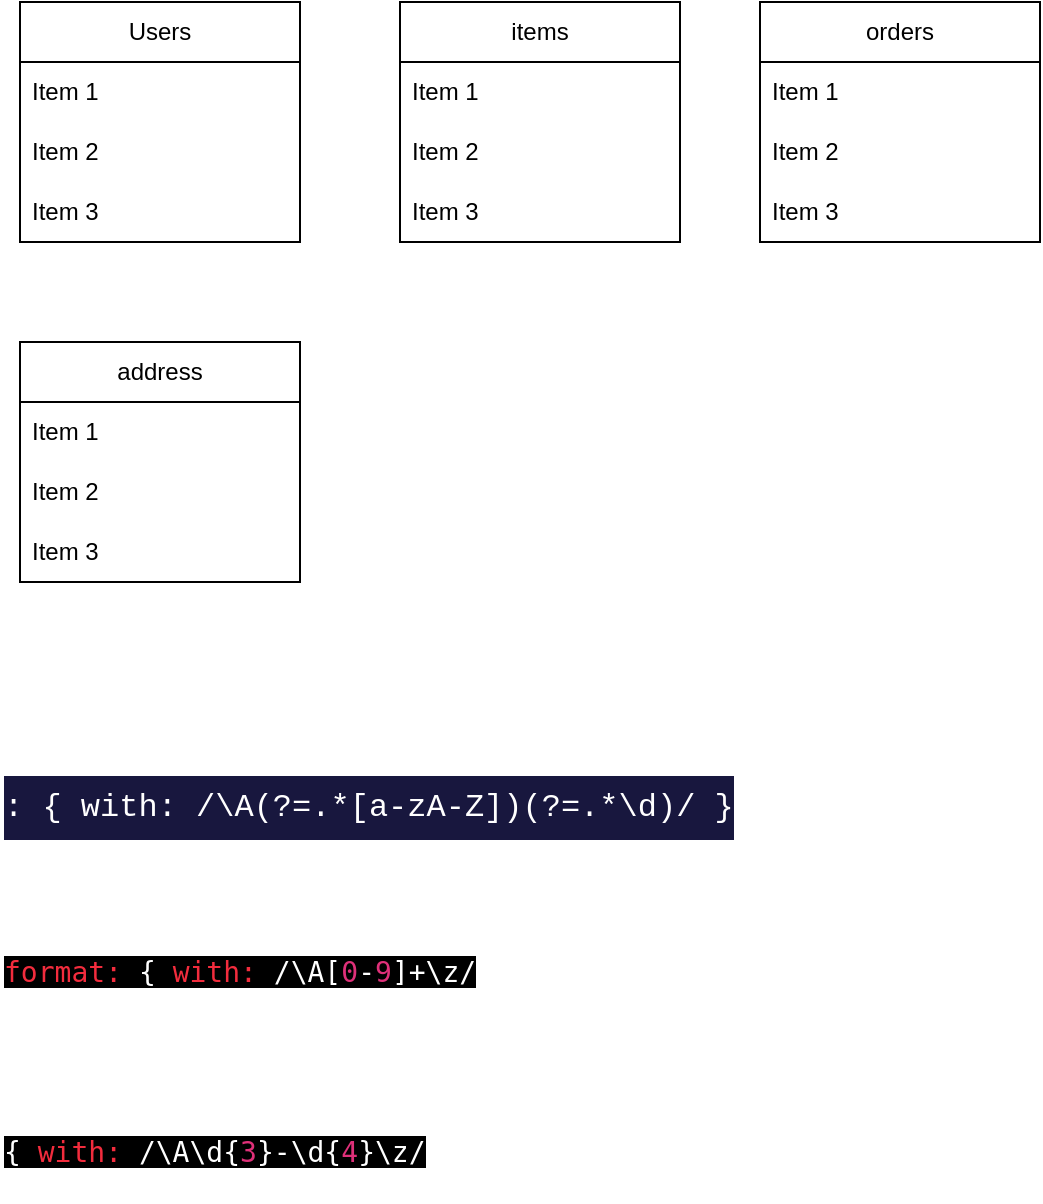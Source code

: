 <mxfile>
    <diagram id="vw169BaTkHFNncMfwSmc" name="メモ">
        <mxGraphModel dx="797" dy="1049" grid="1" gridSize="10" guides="1" tooltips="1" connect="1" arrows="1" fold="1" page="1" pageScale="1" pageWidth="827" pageHeight="1169" math="0" shadow="0">
            <root>
                <mxCell id="0"/>
                <mxCell id="1" parent="0"/>
                <mxCell id="2" value="Users" style="swimlane;fontStyle=0;childLayout=stackLayout;horizontal=1;startSize=30;horizontalStack=0;resizeParent=1;resizeParentMax=0;resizeLast=0;collapsible=1;marginBottom=0;whiteSpace=wrap;html=1;" vertex="1" parent="1">
                    <mxGeometry x="70" y="140" width="140" height="120" as="geometry"/>
                </mxCell>
                <mxCell id="3" value="Item 1" style="text;strokeColor=none;fillColor=none;align=left;verticalAlign=middle;spacingLeft=4;spacingRight=4;overflow=hidden;points=[[0,0.5],[1,0.5]];portConstraint=eastwest;rotatable=0;whiteSpace=wrap;html=1;" vertex="1" parent="2">
                    <mxGeometry y="30" width="140" height="30" as="geometry"/>
                </mxCell>
                <mxCell id="4" value="Item 2" style="text;strokeColor=none;fillColor=none;align=left;verticalAlign=middle;spacingLeft=4;spacingRight=4;overflow=hidden;points=[[0,0.5],[1,0.5]];portConstraint=eastwest;rotatable=0;whiteSpace=wrap;html=1;" vertex="1" parent="2">
                    <mxGeometry y="60" width="140" height="30" as="geometry"/>
                </mxCell>
                <mxCell id="5" value="Item 3" style="text;strokeColor=none;fillColor=none;align=left;verticalAlign=middle;spacingLeft=4;spacingRight=4;overflow=hidden;points=[[0,0.5],[1,0.5]];portConstraint=eastwest;rotatable=0;whiteSpace=wrap;html=1;" vertex="1" parent="2">
                    <mxGeometry y="90" width="140" height="30" as="geometry"/>
                </mxCell>
                <mxCell id="6" value="items" style="swimlane;fontStyle=0;childLayout=stackLayout;horizontal=1;startSize=30;horizontalStack=0;resizeParent=1;resizeParentMax=0;resizeLast=0;collapsible=1;marginBottom=0;whiteSpace=wrap;html=1;" vertex="1" parent="1">
                    <mxGeometry x="260" y="140" width="140" height="120" as="geometry"/>
                </mxCell>
                <mxCell id="7" value="Item 1" style="text;strokeColor=none;fillColor=none;align=left;verticalAlign=middle;spacingLeft=4;spacingRight=4;overflow=hidden;points=[[0,0.5],[1,0.5]];portConstraint=eastwest;rotatable=0;whiteSpace=wrap;html=1;" vertex="1" parent="6">
                    <mxGeometry y="30" width="140" height="30" as="geometry"/>
                </mxCell>
                <mxCell id="8" value="Item 2" style="text;strokeColor=none;fillColor=none;align=left;verticalAlign=middle;spacingLeft=4;spacingRight=4;overflow=hidden;points=[[0,0.5],[1,0.5]];portConstraint=eastwest;rotatable=0;whiteSpace=wrap;html=1;" vertex="1" parent="6">
                    <mxGeometry y="60" width="140" height="30" as="geometry"/>
                </mxCell>
                <mxCell id="9" value="Item 3" style="text;strokeColor=none;fillColor=none;align=left;verticalAlign=middle;spacingLeft=4;spacingRight=4;overflow=hidden;points=[[0,0.5],[1,0.5]];portConstraint=eastwest;rotatable=0;whiteSpace=wrap;html=1;" vertex="1" parent="6">
                    <mxGeometry y="90" width="140" height="30" as="geometry"/>
                </mxCell>
                <mxCell id="10" value="orders" style="swimlane;fontStyle=0;childLayout=stackLayout;horizontal=1;startSize=30;horizontalStack=0;resizeParent=1;resizeParentMax=0;resizeLast=0;collapsible=1;marginBottom=0;whiteSpace=wrap;html=1;" vertex="1" parent="1">
                    <mxGeometry x="440" y="140" width="140" height="120" as="geometry"/>
                </mxCell>
                <mxCell id="11" value="Item 1" style="text;strokeColor=none;fillColor=none;align=left;verticalAlign=middle;spacingLeft=4;spacingRight=4;overflow=hidden;points=[[0,0.5],[1,0.5]];portConstraint=eastwest;rotatable=0;whiteSpace=wrap;html=1;" vertex="1" parent="10">
                    <mxGeometry y="30" width="140" height="30" as="geometry"/>
                </mxCell>
                <mxCell id="12" value="Item 2" style="text;strokeColor=none;fillColor=none;align=left;verticalAlign=middle;spacingLeft=4;spacingRight=4;overflow=hidden;points=[[0,0.5],[1,0.5]];portConstraint=eastwest;rotatable=0;whiteSpace=wrap;html=1;" vertex="1" parent="10">
                    <mxGeometry y="60" width="140" height="30" as="geometry"/>
                </mxCell>
                <mxCell id="13" value="Item 3" style="text;strokeColor=none;fillColor=none;align=left;verticalAlign=middle;spacingLeft=4;spacingRight=4;overflow=hidden;points=[[0,0.5],[1,0.5]];portConstraint=eastwest;rotatable=0;whiteSpace=wrap;html=1;" vertex="1" parent="10">
                    <mxGeometry y="90" width="140" height="30" as="geometry"/>
                </mxCell>
                <mxCell id="14" value="address" style="swimlane;fontStyle=0;childLayout=stackLayout;horizontal=1;startSize=30;horizontalStack=0;resizeParent=1;resizeParentMax=0;resizeLast=0;collapsible=1;marginBottom=0;whiteSpace=wrap;html=1;" vertex="1" parent="1">
                    <mxGeometry x="70" y="310" width="140" height="120" as="geometry"/>
                </mxCell>
                <mxCell id="15" value="Item 1" style="text;strokeColor=none;fillColor=none;align=left;verticalAlign=middle;spacingLeft=4;spacingRight=4;overflow=hidden;points=[[0,0.5],[1,0.5]];portConstraint=eastwest;rotatable=0;whiteSpace=wrap;html=1;" vertex="1" parent="14">
                    <mxGeometry y="30" width="140" height="30" as="geometry"/>
                </mxCell>
                <mxCell id="16" value="Item 2" style="text;strokeColor=none;fillColor=none;align=left;verticalAlign=middle;spacingLeft=4;spacingRight=4;overflow=hidden;points=[[0,0.5],[1,0.5]];portConstraint=eastwest;rotatable=0;whiteSpace=wrap;html=1;" vertex="1" parent="14">
                    <mxGeometry y="60" width="140" height="30" as="geometry"/>
                </mxCell>
                <mxCell id="17" value="Item 3" style="text;strokeColor=none;fillColor=none;align=left;verticalAlign=middle;spacingLeft=4;spacingRight=4;overflow=hidden;points=[[0,0.5],[1,0.5]];portConstraint=eastwest;rotatable=0;whiteSpace=wrap;html=1;" vertex="1" parent="14">
                    <mxGeometry y="90" width="140" height="30" as="geometry"/>
                </mxCell>
                <mxCell id="pFlek9HETaFeX6gZLg31-17" value="&lt;meta charset=&quot;utf-8&quot;&gt;&lt;div style=&quot;color: rgb(255, 255, 255); background-color: rgb(24, 23, 62); font-family: &amp;quot;Ricty Diminished&amp;quot;, Menlo, Monaco, &amp;quot;Courier New&amp;quot;, monospace; font-weight: normal; font-size: 16px; line-height: 32px;&quot;&gt;&lt;div&gt;&lt;span style=&quot;color: #ffffff;&quot;&gt;: { with: /\A(?=.*[&lt;/span&gt;&lt;span style=&quot;color: #ffffff;&quot;&gt;a-zA-Z&lt;/span&gt;&lt;span style=&quot;color: #ffffff;&quot;&gt;])(?=.*\d)/ }     &lt;/span&gt;&lt;/div&gt;&lt;/div&gt;" style="text;whiteSpace=wrap;html=1;" vertex="1" parent="1">
                    <mxGeometry x="60" y="520" width="400" height="60" as="geometry"/>
                </mxCell>
                <mxCell id="MZ13Buy3dS4lU8rel_VD-17" value="&lt;meta charset=&quot;utf-8&quot;&gt;&lt;span style=&quot;border: 0px solid rgb(217, 217, 227); box-sizing: border-box; --tw-border-spacing-x: 0; --tw-border-spacing-y: 0; --tw-translate-x: 0; --tw-translate-y: 0; --tw-rotate: 0; --tw-skew-x: 0; --tw-skew-y: 0; --tw-scale-x: 1; --tw-scale-y: 1; --tw-pan-x: ; --tw-pan-y: ; --tw-pinch-zoom: ; --tw-scroll-snap-strictness: proximity; --tw-gradient-from-position: ; --tw-gradient-via-position: ; --tw-gradient-to-position: ; --tw-ordinal: ; --tw-slashed-zero: ; --tw-numeric-figure: ; --tw-numeric-spacing: ; --tw-numeric-fraction: ; --tw-ring-inset: ; --tw-ring-offset-width: 0px; --tw-ring-offset-color: #fff; --tw-ring-color: rgba(69,89,164,0.5); --tw-ring-offset-shadow: 0 0 transparent; --tw-ring-shadow: 0 0 transparent; --tw-shadow: 0 0 transparent; --tw-shadow-colored: 0 0 transparent; --tw-blur: ; --tw-brightness: ; --tw-contrast: ; --tw-grayscale: ; --tw-hue-rotate: ; --tw-invert: ; --tw-saturate: ; --tw-sepia: ; --tw-drop-shadow: ; --tw-backdrop-blur: ; --tw-backdrop-brightness: ; --tw-backdrop-contrast: ; --tw-backdrop-grayscale: ; --tw-backdrop-hue-rotate: ; --tw-backdrop-invert: ; --tw-backdrop-opacity: ; --tw-backdrop-saturate: ; --tw-backdrop-sepia: ; color: rgb(242, 44, 61); font-family: &amp;quot;Söhne Mono&amp;quot;, Monaco, &amp;quot;Andale Mono&amp;quot;, &amp;quot;Ubuntu Mono&amp;quot;, monospace; font-size: 14px; font-style: normal; font-variant-ligatures: normal; font-variant-caps: normal; font-weight: 400; letter-spacing: normal; orphans: 2; text-align: left; text-indent: 0px; text-transform: none; widows: 2; word-spacing: 0px; -webkit-text-stroke-width: 0px; background-color: rgb(0, 0, 0); text-decoration-thickness: initial; text-decoration-style: initial; text-decoration-color: initial;&quot; class=&quot;hljs-symbol&quot;&gt;format:&lt;/span&gt;&lt;span style=&quot;color: rgb(255, 255, 255); font-family: &amp;quot;Söhne Mono&amp;quot;, Monaco, &amp;quot;Andale Mono&amp;quot;, &amp;quot;Ubuntu Mono&amp;quot;, monospace; font-size: 14px; font-style: normal; font-variant-ligatures: normal; font-variant-caps: normal; font-weight: 400; letter-spacing: normal; orphans: 2; text-align: left; text-indent: 0px; text-transform: none; widows: 2; word-spacing: 0px; -webkit-text-stroke-width: 0px; background-color: rgb(0, 0, 0); text-decoration-thickness: initial; text-decoration-style: initial; text-decoration-color: initial; float: none; display: inline !important;&quot;&gt; { &lt;/span&gt;&lt;span style=&quot;border: 0px solid rgb(217, 217, 227); box-sizing: border-box; --tw-border-spacing-x: 0; --tw-border-spacing-y: 0; --tw-translate-x: 0; --tw-translate-y: 0; --tw-rotate: 0; --tw-skew-x: 0; --tw-skew-y: 0; --tw-scale-x: 1; --tw-scale-y: 1; --tw-pan-x: ; --tw-pan-y: ; --tw-pinch-zoom: ; --tw-scroll-snap-strictness: proximity; --tw-gradient-from-position: ; --tw-gradient-via-position: ; --tw-gradient-to-position: ; --tw-ordinal: ; --tw-slashed-zero: ; --tw-numeric-figure: ; --tw-numeric-spacing: ; --tw-numeric-fraction: ; --tw-ring-inset: ; --tw-ring-offset-width: 0px; --tw-ring-offset-color: #fff; --tw-ring-color: rgba(69,89,164,0.5); --tw-ring-offset-shadow: 0 0 transparent; --tw-ring-shadow: 0 0 transparent; --tw-shadow: 0 0 transparent; --tw-shadow-colored: 0 0 transparent; --tw-blur: ; --tw-brightness: ; --tw-contrast: ; --tw-grayscale: ; --tw-hue-rotate: ; --tw-invert: ; --tw-saturate: ; --tw-sepia: ; --tw-drop-shadow: ; --tw-backdrop-blur: ; --tw-backdrop-brightness: ; --tw-backdrop-contrast: ; --tw-backdrop-grayscale: ; --tw-backdrop-hue-rotate: ; --tw-backdrop-invert: ; --tw-backdrop-opacity: ; --tw-backdrop-saturate: ; --tw-backdrop-sepia: ; color: rgb(242, 44, 61); font-family: &amp;quot;Söhne Mono&amp;quot;, Monaco, &amp;quot;Andale Mono&amp;quot;, &amp;quot;Ubuntu Mono&amp;quot;, monospace; font-size: 14px; font-style: normal; font-variant-ligatures: normal; font-variant-caps: normal; font-weight: 400; letter-spacing: normal; orphans: 2; text-align: left; text-indent: 0px; text-transform: none; widows: 2; word-spacing: 0px; -webkit-text-stroke-width: 0px; background-color: rgb(0, 0, 0); text-decoration-thickness: initial; text-decoration-style: initial; text-decoration-color: initial;&quot; class=&quot;hljs-symbol&quot;&gt;with:&lt;/span&gt;&lt;span style=&quot;color: rgb(255, 255, 255); font-family: &amp;quot;Söhne Mono&amp;quot;, Monaco, &amp;quot;Andale Mono&amp;quot;, &amp;quot;Ubuntu Mono&amp;quot;, monospace; font-size: 14px; font-style: normal; font-variant-ligatures: normal; font-variant-caps: normal; font-weight: 400; letter-spacing: normal; orphans: 2; text-align: left; text-indent: 0px; text-transform: none; widows: 2; word-spacing: 0px; -webkit-text-stroke-width: 0px; background-color: rgb(0, 0, 0); text-decoration-thickness: initial; text-decoration-style: initial; text-decoration-color: initial; float: none; display: inline !important;&quot;&gt; /\A[&lt;/span&gt;&lt;span style=&quot;border: 0px solid rgb(217, 217, 227); box-sizing: border-box; --tw-border-spacing-x: 0; --tw-border-spacing-y: 0; --tw-translate-x: 0; --tw-translate-y: 0; --tw-rotate: 0; --tw-skew-x: 0; --tw-skew-y: 0; --tw-scale-x: 1; --tw-scale-y: 1; --tw-pan-x: ; --tw-pan-y: ; --tw-pinch-zoom: ; --tw-scroll-snap-strictness: proximity; --tw-gradient-from-position: ; --tw-gradient-via-position: ; --tw-gradient-to-position: ; --tw-ordinal: ; --tw-slashed-zero: ; --tw-numeric-figure: ; --tw-numeric-spacing: ; --tw-numeric-fraction: ; --tw-ring-inset: ; --tw-ring-offset-width: 0px; --tw-ring-offset-color: #fff; --tw-ring-color: rgba(69,89,164,0.5); --tw-ring-offset-shadow: 0 0 transparent; --tw-ring-shadow: 0 0 transparent; --tw-shadow: 0 0 transparent; --tw-shadow-colored: 0 0 transparent; --tw-blur: ; --tw-brightness: ; --tw-contrast: ; --tw-grayscale: ; --tw-hue-rotate: ; --tw-invert: ; --tw-saturate: ; --tw-sepia: ; --tw-drop-shadow: ; --tw-backdrop-blur: ; --tw-backdrop-brightness: ; --tw-backdrop-contrast: ; --tw-backdrop-grayscale: ; --tw-backdrop-hue-rotate: ; --tw-backdrop-invert: ; --tw-backdrop-opacity: ; --tw-backdrop-saturate: ; --tw-backdrop-sepia: ; color: rgb(223, 48, 121); font-family: &amp;quot;Söhne Mono&amp;quot;, Monaco, &amp;quot;Andale Mono&amp;quot;, &amp;quot;Ubuntu Mono&amp;quot;, monospace; font-size: 14px; font-style: normal; font-variant-ligatures: normal; font-variant-caps: normal; font-weight: 400; letter-spacing: normal; orphans: 2; text-align: left; text-indent: 0px; text-transform: none; widows: 2; word-spacing: 0px; -webkit-text-stroke-width: 0px; background-color: rgb(0, 0, 0); text-decoration-thickness: initial; text-decoration-style: initial; text-decoration-color: initial;&quot; class=&quot;hljs-number&quot;&gt;0&lt;/span&gt;&lt;span style=&quot;color: rgb(255, 255, 255); font-family: &amp;quot;Söhne Mono&amp;quot;, Monaco, &amp;quot;Andale Mono&amp;quot;, &amp;quot;Ubuntu Mono&amp;quot;, monospace; font-size: 14px; font-style: normal; font-variant-ligatures: normal; font-variant-caps: normal; font-weight: 400; letter-spacing: normal; orphans: 2; text-align: left; text-indent: 0px; text-transform: none; widows: 2; word-spacing: 0px; -webkit-text-stroke-width: 0px; background-color: rgb(0, 0, 0); text-decoration-thickness: initial; text-decoration-style: initial; text-decoration-color: initial; float: none; display: inline !important;&quot;&gt;-&lt;/span&gt;&lt;span style=&quot;border: 0px solid rgb(217, 217, 227); box-sizing: border-box; --tw-border-spacing-x: 0; --tw-border-spacing-y: 0; --tw-translate-x: 0; --tw-translate-y: 0; --tw-rotate: 0; --tw-skew-x: 0; --tw-skew-y: 0; --tw-scale-x: 1; --tw-scale-y: 1; --tw-pan-x: ; --tw-pan-y: ; --tw-pinch-zoom: ; --tw-scroll-snap-strictness: proximity; --tw-gradient-from-position: ; --tw-gradient-via-position: ; --tw-gradient-to-position: ; --tw-ordinal: ; --tw-slashed-zero: ; --tw-numeric-figure: ; --tw-numeric-spacing: ; --tw-numeric-fraction: ; --tw-ring-inset: ; --tw-ring-offset-width: 0px; --tw-ring-offset-color: #fff; --tw-ring-color: rgba(69,89,164,0.5); --tw-ring-offset-shadow: 0 0 transparent; --tw-ring-shadow: 0 0 transparent; --tw-shadow: 0 0 transparent; --tw-shadow-colored: 0 0 transparent; --tw-blur: ; --tw-brightness: ; --tw-contrast: ; --tw-grayscale: ; --tw-hue-rotate: ; --tw-invert: ; --tw-saturate: ; --tw-sepia: ; --tw-drop-shadow: ; --tw-backdrop-blur: ; --tw-backdrop-brightness: ; --tw-backdrop-contrast: ; --tw-backdrop-grayscale: ; --tw-backdrop-hue-rotate: ; --tw-backdrop-invert: ; --tw-backdrop-opacity: ; --tw-backdrop-saturate: ; --tw-backdrop-sepia: ; color: rgb(223, 48, 121); font-family: &amp;quot;Söhne Mono&amp;quot;, Monaco, &amp;quot;Andale Mono&amp;quot;, &amp;quot;Ubuntu Mono&amp;quot;, monospace; font-size: 14px; font-style: normal; font-variant-ligatures: normal; font-variant-caps: normal; font-weight: 400; letter-spacing: normal; orphans: 2; text-align: left; text-indent: 0px; text-transform: none; widows: 2; word-spacing: 0px; -webkit-text-stroke-width: 0px; background-color: rgb(0, 0, 0); text-decoration-thickness: initial; text-decoration-style: initial; text-decoration-color: initial;&quot; class=&quot;hljs-number&quot;&gt;9&lt;/span&gt;&lt;span style=&quot;color: rgb(255, 255, 255); font-family: &amp;quot;Söhne Mono&amp;quot;, Monaco, &amp;quot;Andale Mono&amp;quot;, &amp;quot;Ubuntu Mono&amp;quot;, monospace; font-size: 14px; font-style: normal; font-variant-ligatures: normal; font-variant-caps: normal; font-weight: 400; letter-spacing: normal; orphans: 2; text-align: left; text-indent: 0px; text-transform: none; widows: 2; word-spacing: 0px; -webkit-text-stroke-width: 0px; background-color: rgb(0, 0, 0); text-decoration-thickness: initial; text-decoration-style: initial; text-decoration-color: initial; float: none; display: inline !important;&quot;&gt;]+\z/&lt;/span&gt;" style="text;whiteSpace=wrap;html=1;" vertex="1" parent="1">
                    <mxGeometry x="60" y="610" width="270" height="40" as="geometry"/>
                </mxCell>
                <mxCell id="JIzonNvP5Xu_z8LlR0KI-17" value="&lt;meta charset=&quot;utf-8&quot;&gt;&lt;span style=&quot;color: rgb(255, 255, 255); font-family: &amp;quot;Söhne Mono&amp;quot;, Monaco, &amp;quot;Andale Mono&amp;quot;, &amp;quot;Ubuntu Mono&amp;quot;, monospace; font-size: 14px; font-style: normal; font-variant-ligatures: normal; font-variant-caps: normal; font-weight: 400; letter-spacing: normal; orphans: 2; text-align: left; text-indent: 0px; text-transform: none; widows: 2; word-spacing: 0px; -webkit-text-stroke-width: 0px; background-color: rgb(0, 0, 0); text-decoration-thickness: initial; text-decoration-style: initial; text-decoration-color: initial; float: none; display: inline !important;&quot;&gt;{ &lt;/span&gt;&lt;span style=&quot;border: 0px solid rgb(217, 217, 227); box-sizing: border-box; --tw-border-spacing-x: 0; --tw-border-spacing-y: 0; --tw-translate-x: 0; --tw-translate-y: 0; --tw-rotate: 0; --tw-skew-x: 0; --tw-skew-y: 0; --tw-scale-x: 1; --tw-scale-y: 1; --tw-pan-x: ; --tw-pan-y: ; --tw-pinch-zoom: ; --tw-scroll-snap-strictness: proximity; --tw-gradient-from-position: ; --tw-gradient-via-position: ; --tw-gradient-to-position: ; --tw-ordinal: ; --tw-slashed-zero: ; --tw-numeric-figure: ; --tw-numeric-spacing: ; --tw-numeric-fraction: ; --tw-ring-inset: ; --tw-ring-offset-width: 0px; --tw-ring-offset-color: #fff; --tw-ring-color: rgba(69,89,164,0.5); --tw-ring-offset-shadow: 0 0 transparent; --tw-ring-shadow: 0 0 transparent; --tw-shadow: 0 0 transparent; --tw-shadow-colored: 0 0 transparent; --tw-blur: ; --tw-brightness: ; --tw-contrast: ; --tw-grayscale: ; --tw-hue-rotate: ; --tw-invert: ; --tw-saturate: ; --tw-sepia: ; --tw-drop-shadow: ; --tw-backdrop-blur: ; --tw-backdrop-brightness: ; --tw-backdrop-contrast: ; --tw-backdrop-grayscale: ; --tw-backdrop-hue-rotate: ; --tw-backdrop-invert: ; --tw-backdrop-opacity: ; --tw-backdrop-saturate: ; --tw-backdrop-sepia: ; color: rgb(242, 44, 61); font-family: &amp;quot;Söhne Mono&amp;quot;, Monaco, &amp;quot;Andale Mono&amp;quot;, &amp;quot;Ubuntu Mono&amp;quot;, monospace; font-size: 14px; font-style: normal; font-variant-ligatures: normal; font-variant-caps: normal; font-weight: 400; letter-spacing: normal; orphans: 2; text-align: left; text-indent: 0px; text-transform: none; widows: 2; word-spacing: 0px; -webkit-text-stroke-width: 0px; background-color: rgb(0, 0, 0); text-decoration-thickness: initial; text-decoration-style: initial; text-decoration-color: initial;&quot; class=&quot;hljs-symbol&quot;&gt;with:&lt;/span&gt;&lt;span style=&quot;color: rgb(255, 255, 255); font-family: &amp;quot;Söhne Mono&amp;quot;, Monaco, &amp;quot;Andale Mono&amp;quot;, &amp;quot;Ubuntu Mono&amp;quot;, monospace; font-size: 14px; font-style: normal; font-variant-ligatures: normal; font-variant-caps: normal; font-weight: 400; letter-spacing: normal; orphans: 2; text-align: left; text-indent: 0px; text-transform: none; widows: 2; word-spacing: 0px; -webkit-text-stroke-width: 0px; background-color: rgb(0, 0, 0); text-decoration-thickness: initial; text-decoration-style: initial; text-decoration-color: initial; float: none; display: inline !important;&quot;&gt; /\A\d{&lt;/span&gt;&lt;span style=&quot;border: 0px solid rgb(217, 217, 227); box-sizing: border-box; --tw-border-spacing-x: 0; --tw-border-spacing-y: 0; --tw-translate-x: 0; --tw-translate-y: 0; --tw-rotate: 0; --tw-skew-x: 0; --tw-skew-y: 0; --tw-scale-x: 1; --tw-scale-y: 1; --tw-pan-x: ; --tw-pan-y: ; --tw-pinch-zoom: ; --tw-scroll-snap-strictness: proximity; --tw-gradient-from-position: ; --tw-gradient-via-position: ; --tw-gradient-to-position: ; --tw-ordinal: ; --tw-slashed-zero: ; --tw-numeric-figure: ; --tw-numeric-spacing: ; --tw-numeric-fraction: ; --tw-ring-inset: ; --tw-ring-offset-width: 0px; --tw-ring-offset-color: #fff; --tw-ring-color: rgba(69,89,164,0.5); --tw-ring-offset-shadow: 0 0 transparent; --tw-ring-shadow: 0 0 transparent; --tw-shadow: 0 0 transparent; --tw-shadow-colored: 0 0 transparent; --tw-blur: ; --tw-brightness: ; --tw-contrast: ; --tw-grayscale: ; --tw-hue-rotate: ; --tw-invert: ; --tw-saturate: ; --tw-sepia: ; --tw-drop-shadow: ; --tw-backdrop-blur: ; --tw-backdrop-brightness: ; --tw-backdrop-contrast: ; --tw-backdrop-grayscale: ; --tw-backdrop-hue-rotate: ; --tw-backdrop-invert: ; --tw-backdrop-opacity: ; --tw-backdrop-saturate: ; --tw-backdrop-sepia: ; color: rgb(223, 48, 121); font-family: &amp;quot;Söhne Mono&amp;quot;, Monaco, &amp;quot;Andale Mono&amp;quot;, &amp;quot;Ubuntu Mono&amp;quot;, monospace; font-size: 14px; font-style: normal; font-variant-ligatures: normal; font-variant-caps: normal; font-weight: 400; letter-spacing: normal; orphans: 2; text-align: left; text-indent: 0px; text-transform: none; widows: 2; word-spacing: 0px; -webkit-text-stroke-width: 0px; background-color: rgb(0, 0, 0); text-decoration-thickness: initial; text-decoration-style: initial; text-decoration-color: initial;&quot; class=&quot;hljs-number&quot;&gt;3&lt;/span&gt;&lt;span style=&quot;color: rgb(255, 255, 255); font-family: &amp;quot;Söhne Mono&amp;quot;, Monaco, &amp;quot;Andale Mono&amp;quot;, &amp;quot;Ubuntu Mono&amp;quot;, monospace; font-size: 14px; font-style: normal; font-variant-ligatures: normal; font-variant-caps: normal; font-weight: 400; letter-spacing: normal; orphans: 2; text-align: left; text-indent: 0px; text-transform: none; widows: 2; word-spacing: 0px; -webkit-text-stroke-width: 0px; background-color: rgb(0, 0, 0); text-decoration-thickness: initial; text-decoration-style: initial; text-decoration-color: initial; float: none; display: inline !important;&quot;&gt;}-\d{&lt;/span&gt;&lt;span style=&quot;border: 0px solid rgb(217, 217, 227); box-sizing: border-box; --tw-border-spacing-x: 0; --tw-border-spacing-y: 0; --tw-translate-x: 0; --tw-translate-y: 0; --tw-rotate: 0; --tw-skew-x: 0; --tw-skew-y: 0; --tw-scale-x: 1; --tw-scale-y: 1; --tw-pan-x: ; --tw-pan-y: ; --tw-pinch-zoom: ; --tw-scroll-snap-strictness: proximity; --tw-gradient-from-position: ; --tw-gradient-via-position: ; --tw-gradient-to-position: ; --tw-ordinal: ; --tw-slashed-zero: ; --tw-numeric-figure: ; --tw-numeric-spacing: ; --tw-numeric-fraction: ; --tw-ring-inset: ; --tw-ring-offset-width: 0px; --tw-ring-offset-color: #fff; --tw-ring-color: rgba(69,89,164,0.5); --tw-ring-offset-shadow: 0 0 transparent; --tw-ring-shadow: 0 0 transparent; --tw-shadow: 0 0 transparent; --tw-shadow-colored: 0 0 transparent; --tw-blur: ; --tw-brightness: ; --tw-contrast: ; --tw-grayscale: ; --tw-hue-rotate: ; --tw-invert: ; --tw-saturate: ; --tw-sepia: ; --tw-drop-shadow: ; --tw-backdrop-blur: ; --tw-backdrop-brightness: ; --tw-backdrop-contrast: ; --tw-backdrop-grayscale: ; --tw-backdrop-hue-rotate: ; --tw-backdrop-invert: ; --tw-backdrop-opacity: ; --tw-backdrop-saturate: ; --tw-backdrop-sepia: ; color: rgb(223, 48, 121); font-family: &amp;quot;Söhne Mono&amp;quot;, Monaco, &amp;quot;Andale Mono&amp;quot;, &amp;quot;Ubuntu Mono&amp;quot;, monospace; font-size: 14px; font-style: normal; font-variant-ligatures: normal; font-variant-caps: normal; font-weight: 400; letter-spacing: normal; orphans: 2; text-align: left; text-indent: 0px; text-transform: none; widows: 2; word-spacing: 0px; -webkit-text-stroke-width: 0px; background-color: rgb(0, 0, 0); text-decoration-thickness: initial; text-decoration-style: initial; text-decoration-color: initial;&quot; class=&quot;hljs-number&quot;&gt;4&lt;/span&gt;&lt;span style=&quot;color: rgb(255, 255, 255); font-family: &amp;quot;Söhne Mono&amp;quot;, Monaco, &amp;quot;Andale Mono&amp;quot;, &amp;quot;Ubuntu Mono&amp;quot;, monospace; font-size: 14px; font-style: normal; font-variant-ligatures: normal; font-variant-caps: normal; font-weight: 400; letter-spacing: normal; orphans: 2; text-align: left; text-indent: 0px; text-transform: none; widows: 2; word-spacing: 0px; -webkit-text-stroke-width: 0px; background-color: rgb(0, 0, 0); text-decoration-thickness: initial; text-decoration-style: initial; text-decoration-color: initial; float: none; display: inline !important;&quot;&gt;}\z/&lt;/span&gt;" style="text;whiteSpace=wrap;html=1;" vertex="1" parent="1">
                    <mxGeometry x="60" y="700" width="240" height="40" as="geometry"/>
                </mxCell>
            </root>
        </mxGraphModel>
    </diagram>
    <diagram id="v681-dnxKTLlb-EVwZVv" name="route">
        <mxGraphModel dx="797" dy="1049" grid="1" gridSize="10" guides="1" tooltips="1" connect="1" arrows="1" fold="1" page="1" pageScale="1" pageWidth="827" pageHeight="1169" math="0" shadow="0">
            <root>
                <mxCell id="0"/>
                <mxCell id="1" parent="0"/>
                <mxCell id="iGWCxT0YKVQ13RpF43aZ-5" style="edgeStyle=none;html=1;" edge="1" parent="1" source="iGWCxT0YKVQ13RpF43aZ-1" target="iGWCxT0YKVQ13RpF43aZ-4">
                    <mxGeometry relative="1" as="geometry"/>
                </mxCell>
                <mxCell id="iGWCxT0YKVQ13RpF43aZ-7" style="edgeStyle=none;html=1;exitX=0.5;exitY=1;exitDx=0;exitDy=0;entryX=0.5;entryY=0;entryDx=0;entryDy=0;" edge="1" parent="1" source="iGWCxT0YKVQ13RpF43aZ-1" target="iGWCxT0YKVQ13RpF43aZ-3">
                    <mxGeometry relative="1" as="geometry">
                        <Array as="points">
                            <mxPoint x="140" y="230"/>
                            <mxPoint x="300" y="230"/>
                        </Array>
                    </mxGeometry>
                </mxCell>
                <mxCell id="iGWCxT0YKVQ13RpF43aZ-9" style="edgeStyle=none;html=1;" edge="1" parent="1" source="iGWCxT0YKVQ13RpF43aZ-1" target="iGWCxT0YKVQ13RpF43aZ-8">
                    <mxGeometry relative="1" as="geometry">
                        <Array as="points">
                            <mxPoint x="140" y="230"/>
                            <mxPoint x="460" y="230"/>
                        </Array>
                    </mxGeometry>
                </mxCell>
                <mxCell id="iGWCxT0YKVQ13RpF43aZ-1" value="root item_index" style="rounded=0;whiteSpace=wrap;html=1;" vertex="1" parent="1">
                    <mxGeometry x="75" y="120" width="130" height="60" as="geometry"/>
                </mxCell>
                <mxCell id="iGWCxT0YKVQ13RpF43aZ-2" value="items / edite" style="rounded=0;whiteSpace=wrap;html=1;" vertex="1" parent="1">
                    <mxGeometry x="360" y="400" width="120" height="60" as="geometry"/>
                </mxCell>
                <mxCell id="iGWCxT0YKVQ13RpF43aZ-3" value="devise registartion" style="rounded=0;whiteSpace=wrap;html=1;" vertex="1" parent="1">
                    <mxGeometry x="240" y="280" width="120" height="60" as="geometry"/>
                </mxCell>
                <mxCell id="iGWCxT0YKVQ13RpF43aZ-4" value="devise session" style="rounded=0;whiteSpace=wrap;html=1;" vertex="1" parent="1">
                    <mxGeometry x="80" y="280" width="120" height="60" as="geometry"/>
                </mxCell>
                <mxCell id="iGWCxT0YKVQ13RpF43aZ-8" value="items / new" style="rounded=0;whiteSpace=wrap;html=1;" vertex="1" parent="1">
                    <mxGeometry x="400" y="280" width="120" height="60" as="geometry"/>
                </mxCell>
                <mxCell id="iGWCxT0YKVQ13RpF43aZ-18" style="edgeStyle=none;html=1;exitX=1;exitY=0.5;exitDx=0;exitDy=0;" edge="1" parent="1" source="iGWCxT0YKVQ13RpF43aZ-11" target="iGWCxT0YKVQ13RpF43aZ-2">
                    <mxGeometry relative="1" as="geometry">
                        <mxPoint x="180" y="430" as="sourcePoint"/>
                    </mxGeometry>
                </mxCell>
                <mxCell id="iGWCxT0YKVQ13RpF43aZ-20" style="edgeStyle=none;html=1;entryX=0;entryY=0.5;entryDx=0;entryDy=0;exitX=1;exitY=0.5;exitDx=0;exitDy=0;" edge="1" parent="1" source="iGWCxT0YKVQ13RpF43aZ-11" target="iGWCxT0YKVQ13RpF43aZ-19">
                    <mxGeometry relative="1" as="geometry">
                        <Array as="points">
                            <mxPoint x="280" y="430"/>
                            <mxPoint x="280" y="540"/>
                        </Array>
                    </mxGeometry>
                </mxCell>
                <mxCell id="iGWCxT0YKVQ13RpF43aZ-11" value="items / show" style="rounded=0;whiteSpace=wrap;html=1;" vertex="1" parent="1">
                    <mxGeometry x="80" y="400" width="110" height="60" as="geometry"/>
                </mxCell>
                <mxCell id="iGWCxT0YKVQ13RpF43aZ-12" value="" style="endArrow=classic;html=1;exitX=0;exitY=0.5;exitDx=0;exitDy=0;entryX=0;entryY=0.5;entryDx=0;entryDy=0;" edge="1" parent="1" source="iGWCxT0YKVQ13RpF43aZ-1" target="iGWCxT0YKVQ13RpF43aZ-11">
                    <mxGeometry width="50" height="50" relative="1" as="geometry">
                        <mxPoint x="290" y="400" as="sourcePoint"/>
                        <mxPoint x="340" y="350" as="targetPoint"/>
                        <Array as="points">
                            <mxPoint x="40" y="150"/>
                            <mxPoint x="40" y="430"/>
                        </Array>
                    </mxGeometry>
                </mxCell>
                <mxCell id="iGWCxT0YKVQ13RpF43aZ-15" value="logo = root" style="ellipse;shape=cloud;whiteSpace=wrap;html=1;" vertex="1" parent="1">
                    <mxGeometry x="205" y="70" width="120" height="80" as="geometry"/>
                </mxCell>
                <mxCell id="iGWCxT0YKVQ13RpF43aZ-16" value="user-signed-in?&lt;br&gt;false = session" style="ellipse;shape=cloud;whiteSpace=wrap;html=1;" vertex="1" parent="1">
                    <mxGeometry x="370" y="170" width="130" height="80" as="geometry"/>
                </mxCell>
                <mxCell id="iGWCxT0YKVQ13RpF43aZ-17" value="user&lt;br&gt;true" style="ellipse;shape=cloud;whiteSpace=wrap;html=1;" vertex="1" parent="1">
                    <mxGeometry x="220" y="390" width="120" height="80" as="geometry"/>
                </mxCell>
                <mxCell id="iGWCxT0YKVQ13RpF43aZ-19" value="items # destoroy" style="rounded=0;whiteSpace=wrap;html=1;" vertex="1" parent="1">
                    <mxGeometry x="360" y="510" width="120" height="60" as="geometry"/>
                </mxCell>
                <mxCell id="iGWCxT0YKVQ13RpF43aZ-21" value="order /&amp;nbsp; index" style="rounded=0;whiteSpace=wrap;html=1;" vertex="1" parent="1">
                    <mxGeometry x="360" y="640" width="120" height="60" as="geometry"/>
                </mxCell>
                <mxCell id="iGWCxT0YKVQ13RpF43aZ-23" value="" style="endArrow=classic;html=1;entryX=0;entryY=0.5;entryDx=0;entryDy=0;exitX=0.25;exitY=1;exitDx=0;exitDy=0;" edge="1" parent="1" source="iGWCxT0YKVQ13RpF43aZ-11" target="iGWCxT0YKVQ13RpF43aZ-21">
                    <mxGeometry width="50" height="50" relative="1" as="geometry">
                        <mxPoint x="160" y="800" as="sourcePoint"/>
                        <mxPoint x="210" y="750" as="targetPoint"/>
                        <Array as="points">
                            <mxPoint x="108" y="670"/>
                        </Array>
                    </mxGeometry>
                </mxCell>
                <mxCell id="iGWCxT0YKVQ13RpF43aZ-22" value="user&lt;br&gt;false" style="ellipse;shape=cloud;whiteSpace=wrap;html=1;" vertex="1" parent="1">
                    <mxGeometry x="75" y="630" width="120" height="80" as="geometry"/>
                </mxCell>
            </root>
        </mxGraphModel>
    </diagram>
    <diagram id="UsZJWIsKJtSZUfHdoOcH" name="er">
        <mxGraphModel dx="787" dy="1049" grid="1" gridSize="10" guides="1" tooltips="1" connect="1" arrows="1" fold="1" page="1" pageScale="1" pageWidth="827" pageHeight="1169" math="0" shadow="0">
            <root>
                <mxCell id="0"/>
                <mxCell id="1" parent="0"/>
                <mxCell id="czJAs081Rug4CVm8N-aj-1" value="users" style="swimlane;fontStyle=0;childLayout=stackLayout;horizontal=1;startSize=30;horizontalStack=0;resizeParent=1;resizeParentMax=0;resizeLast=0;collapsible=1;marginBottom=0;whiteSpace=wrap;html=1;" vertex="1" parent="1">
                    <mxGeometry x="80" y="80" width="140" height="270" as="geometry"/>
                </mxCell>
                <mxCell id="czJAs081Rug4CVm8N-aj-2" value="nickname" style="text;strokeColor=none;fillColor=none;align=left;verticalAlign=middle;spacingLeft=4;spacingRight=4;overflow=hidden;points=[[0,0.5],[1,0.5]];portConstraint=eastwest;rotatable=0;whiteSpace=wrap;html=1;" vertex="1" parent="czJAs081Rug4CVm8N-aj-1">
                    <mxGeometry y="30" width="140" height="30" as="geometry"/>
                </mxCell>
                <mxCell id="czJAs081Rug4CVm8N-aj-3" value="email" style="text;strokeColor=none;fillColor=none;align=left;verticalAlign=middle;spacingLeft=4;spacingRight=4;overflow=hidden;points=[[0,0.5],[1,0.5]];portConstraint=eastwest;rotatable=0;whiteSpace=wrap;html=1;" vertex="1" parent="czJAs081Rug4CVm8N-aj-1">
                    <mxGeometry y="60" width="140" height="30" as="geometry"/>
                </mxCell>
                <mxCell id="czJAs081Rug4CVm8N-aj-4" value="encrypted_password" style="text;strokeColor=none;fillColor=none;align=left;verticalAlign=middle;spacingLeft=4;spacingRight=4;overflow=hidden;points=[[0,0.5],[1,0.5]];portConstraint=eastwest;rotatable=0;whiteSpace=wrap;html=1;" vertex="1" parent="czJAs081Rug4CVm8N-aj-1">
                    <mxGeometry y="90" width="140" height="30" as="geometry"/>
                </mxCell>
                <mxCell id="czJAs081Rug4CVm8N-aj-5" value="first_name_kanji" style="text;strokeColor=none;fillColor=none;align=left;verticalAlign=middle;spacingLeft=4;spacingRight=4;overflow=hidden;points=[[0,0.5],[1,0.5]];portConstraint=eastwest;rotatable=0;whiteSpace=wrap;html=1;" vertex="1" parent="czJAs081Rug4CVm8N-aj-1">
                    <mxGeometry y="120" width="140" height="30" as="geometry"/>
                </mxCell>
                <mxCell id="czJAs081Rug4CVm8N-aj-6" value="last_name_kanji" style="text;strokeColor=none;fillColor=none;align=left;verticalAlign=middle;spacingLeft=4;spacingRight=4;overflow=hidden;points=[[0,0.5],[1,0.5]];portConstraint=eastwest;rotatable=0;whiteSpace=wrap;html=1;" vertex="1" parent="czJAs081Rug4CVm8N-aj-1">
                    <mxGeometry y="150" width="140" height="30" as="geometry"/>
                </mxCell>
                <mxCell id="czJAs081Rug4CVm8N-aj-7" value="first_name_kana" style="text;strokeColor=none;fillColor=none;align=left;verticalAlign=middle;spacingLeft=4;spacingRight=4;overflow=hidden;points=[[0,0.5],[1,0.5]];portConstraint=eastwest;rotatable=0;whiteSpace=wrap;html=1;" vertex="1" parent="czJAs081Rug4CVm8N-aj-1">
                    <mxGeometry y="180" width="140" height="30" as="geometry"/>
                </mxCell>
                <mxCell id="czJAs081Rug4CVm8N-aj-8" value="last_name_kana" style="text;strokeColor=none;fillColor=none;align=left;verticalAlign=middle;spacingLeft=4;spacingRight=4;overflow=hidden;points=[[0,0.5],[1,0.5]];portConstraint=eastwest;rotatable=0;whiteSpace=wrap;html=1;" vertex="1" parent="czJAs081Rug4CVm8N-aj-1">
                    <mxGeometry y="210" width="140" height="30" as="geometry"/>
                </mxCell>
                <mxCell id="czJAs081Rug4CVm8N-aj-9" value="birth_day" style="text;strokeColor=none;fillColor=none;align=left;verticalAlign=middle;spacingLeft=4;spacingRight=4;overflow=hidden;points=[[0,0.5],[1,0.5]];portConstraint=eastwest;rotatable=0;whiteSpace=wrap;html=1;" vertex="1" parent="czJAs081Rug4CVm8N-aj-1">
                    <mxGeometry y="240" width="140" height="30" as="geometry"/>
                </mxCell>
                <mxCell id="czJAs081Rug4CVm8N-aj-12" value="items" style="swimlane;fontStyle=0;childLayout=stackLayout;horizontal=1;startSize=30;horizontalStack=0;resizeParent=1;resizeParentMax=0;resizeLast=0;collapsible=1;marginBottom=0;whiteSpace=wrap;html=1;" vertex="1" parent="1">
                    <mxGeometry x="480" y="80" width="140" height="300" as="geometry"/>
                </mxCell>
                <mxCell id="czJAs081Rug4CVm8N-aj-14" value="name" style="text;strokeColor=none;fillColor=none;align=left;verticalAlign=middle;spacingLeft=4;spacingRight=4;overflow=hidden;points=[[0,0.5],[1,0.5]];portConstraint=eastwest;rotatable=0;whiteSpace=wrap;html=1;" vertex="1" parent="czJAs081Rug4CVm8N-aj-12">
                    <mxGeometry y="30" width="140" height="30" as="geometry"/>
                </mxCell>
                <mxCell id="czJAs081Rug4CVm8N-aj-15" value="description" style="text;strokeColor=none;fillColor=none;align=left;verticalAlign=middle;spacingLeft=4;spacingRight=4;overflow=hidden;points=[[0,0.5],[1,0.5]];portConstraint=eastwest;rotatable=0;whiteSpace=wrap;html=1;" vertex="1" parent="czJAs081Rug4CVm8N-aj-12">
                    <mxGeometry y="60" width="140" height="30" as="geometry"/>
                </mxCell>
                <mxCell id="czJAs081Rug4CVm8N-aj-17" value="category_id" style="text;strokeColor=none;fillColor=none;align=left;verticalAlign=middle;spacingLeft=4;spacingRight=4;overflow=hidden;points=[[0,0.5],[1,0.5]];portConstraint=eastwest;rotatable=0;whiteSpace=wrap;html=1;" vertex="1" parent="czJAs081Rug4CVm8N-aj-12">
                    <mxGeometry y="90" width="140" height="30" as="geometry"/>
                </mxCell>
                <mxCell id="czJAs081Rug4CVm8N-aj-16" value="status_id" style="text;strokeColor=none;fillColor=none;align=left;verticalAlign=middle;spacingLeft=4;spacingRight=4;overflow=hidden;points=[[0,0.5],[1,0.5]];portConstraint=eastwest;rotatable=0;whiteSpace=wrap;html=1;" vertex="1" parent="czJAs081Rug4CVm8N-aj-12">
                    <mxGeometry y="120" width="140" height="30" as="geometry"/>
                </mxCell>
                <mxCell id="czJAs081Rug4CVm8N-aj-18" value="burden_id" style="text;strokeColor=none;fillColor=none;align=left;verticalAlign=middle;spacingLeft=4;spacingRight=4;overflow=hidden;points=[[0,0.5],[1,0.5]];portConstraint=eastwest;rotatable=0;whiteSpace=wrap;html=1;" vertex="1" parent="czJAs081Rug4CVm8N-aj-12">
                    <mxGeometry y="150" width="140" height="30" as="geometry"/>
                </mxCell>
                <mxCell id="ChiqC0NHB-tqCeSUW808-1" value="prefecture_id" style="text;strokeColor=none;fillColor=none;spacingLeft=4;spacingRight=4;overflow=hidden;rotatable=0;points=[[0,0.5],[1,0.5]];portConstraint=eastwest;fontSize=12;" vertex="1" parent="czJAs081Rug4CVm8N-aj-12">
                    <mxGeometry y="180" width="140" height="30" as="geometry"/>
                </mxCell>
                <mxCell id="lGWgXhOrsdUv_NxgrJUz-2" value="shipping_day_id" style="text;strokeColor=none;fillColor=none;align=left;verticalAlign=middle;spacingLeft=4;spacingRight=4;overflow=hidden;points=[[0,0.5],[1,0.5]];portConstraint=eastwest;rotatable=0;whiteSpace=wrap;html=1;" vertex="1" parent="czJAs081Rug4CVm8N-aj-12">
                    <mxGeometry y="210" width="140" height="30" as="geometry"/>
                </mxCell>
                <mxCell id="czJAs081Rug4CVm8N-aj-41" value="price" style="text;strokeColor=none;fillColor=none;align=left;verticalAlign=middle;spacingLeft=4;spacingRight=4;overflow=hidden;points=[[0,0.5],[1,0.5]];portConstraint=eastwest;rotatable=0;whiteSpace=wrap;html=1;" vertex="1" parent="czJAs081Rug4CVm8N-aj-12">
                    <mxGeometry y="240" width="140" height="30" as="geometry"/>
                </mxCell>
                <mxCell id="czJAs081Rug4CVm8N-aj-21" value="user_id" style="text;strokeColor=none;fillColor=none;align=left;verticalAlign=middle;spacingLeft=4;spacingRight=4;overflow=hidden;points=[[0,0.5],[1,0.5]];portConstraint=eastwest;rotatable=0;whiteSpace=wrap;html=1;" vertex="1" parent="czJAs081Rug4CVm8N-aj-12">
                    <mxGeometry y="270" width="140" height="30" as="geometry"/>
                </mxCell>
                <mxCell id="czJAs081Rug4CVm8N-aj-22" value="" style="edgeStyle=entityRelationEdgeStyle;fontSize=12;html=1;endArrow=ERmany;entryX=0;entryY=0.5;entryDx=0;entryDy=0;" edge="1" parent="1" source="czJAs081Rug4CVm8N-aj-4" target="czJAs081Rug4CVm8N-aj-17">
                    <mxGeometry width="100" height="100" relative="1" as="geometry">
                        <mxPoint x="360" y="340" as="sourcePoint"/>
                        <mxPoint x="460" y="240" as="targetPoint"/>
                    </mxGeometry>
                </mxCell>
                <mxCell id="czJAs081Rug4CVm8N-aj-23" value="orders" style="swimlane;fontStyle=0;childLayout=stackLayout;horizontal=1;startSize=30;horizontalStack=0;resizeParent=1;resizeParentMax=0;resizeLast=0;collapsible=1;marginBottom=0;whiteSpace=wrap;html=1;" vertex="1" parent="1">
                    <mxGeometry x="480" y="520" width="140" height="90" as="geometry"/>
                </mxCell>
                <mxCell id="czJAs081Rug4CVm8N-aj-24" value="item_id&amp;nbsp;" style="text;strokeColor=none;fillColor=none;align=left;verticalAlign=middle;spacingLeft=4;spacingRight=4;overflow=hidden;points=[[0,0.5],[1,0.5]];portConstraint=eastwest;rotatable=0;whiteSpace=wrap;html=1;" vertex="1" parent="czJAs081Rug4CVm8N-aj-23">
                    <mxGeometry y="30" width="140" height="30" as="geometry"/>
                </mxCell>
                <mxCell id="czJAs081Rug4CVm8N-aj-26" value="user_id" style="text;strokeColor=none;fillColor=none;align=left;verticalAlign=middle;spacingLeft=4;spacingRight=4;overflow=hidden;points=[[0,0.5],[1,0.5]];portConstraint=eastwest;rotatable=0;whiteSpace=wrap;html=1;" vertex="1" parent="czJAs081Rug4CVm8N-aj-23">
                    <mxGeometry y="60" width="140" height="30" as="geometry"/>
                </mxCell>
                <mxCell id="czJAs081Rug4CVm8N-aj-28" value="" style="edgeStyle=entityRelationEdgeStyle;fontSize=12;html=1;endArrow=ERmandOne;startArrow=ERmandOne;entryX=1;entryY=0.5;entryDx=0;entryDy=0;" edge="1" parent="1" target="czJAs081Rug4CVm8N-aj-17">
                    <mxGeometry width="100" height="100" relative="1" as="geometry">
                        <mxPoint x="620" y="595" as="sourcePoint"/>
                        <mxPoint x="460" y="360" as="targetPoint"/>
                    </mxGeometry>
                </mxCell>
                <mxCell id="czJAs081Rug4CVm8N-aj-31" value="" style="edgeStyle=entityRelationEdgeStyle;fontSize=12;html=1;endArrow=ERmany;exitX=1;exitY=0.5;exitDx=0;exitDy=0;entryX=0;entryY=0.5;entryDx=0;entryDy=0;" edge="1" parent="1" source="czJAs081Rug4CVm8N-aj-9" target="czJAs081Rug4CVm8N-aj-24">
                    <mxGeometry width="100" height="100" relative="1" as="geometry">
                        <mxPoint x="220" y="365" as="sourcePoint"/>
                        <mxPoint x="420" y="579.5" as="targetPoint"/>
                    </mxGeometry>
                </mxCell>
                <mxCell id="czJAs081Rug4CVm8N-aj-32" value="address" style="swimlane;fontStyle=0;childLayout=stackLayout;horizontal=1;startSize=30;horizontalStack=0;resizeParent=1;resizeParentMax=0;resizeLast=0;collapsible=1;marginBottom=0;align=center;fontSize=14;" vertex="1" parent="1">
                    <mxGeometry x="80" y="520" width="160" height="240" as="geometry"/>
                </mxCell>
                <mxCell id="czJAs081Rug4CVm8N-aj-33" value="postal_code" style="text;strokeColor=none;fillColor=none;spacingLeft=4;spacingRight=4;overflow=hidden;rotatable=0;points=[[0,0.5],[1,0.5]];portConstraint=eastwest;fontSize=12;" vertex="1" parent="czJAs081Rug4CVm8N-aj-32">
                    <mxGeometry y="30" width="160" height="30" as="geometry"/>
                </mxCell>
                <mxCell id="czJAs081Rug4CVm8N-aj-34" value="prefecture_id" style="text;strokeColor=none;fillColor=none;spacingLeft=4;spacingRight=4;overflow=hidden;rotatable=0;points=[[0,0.5],[1,0.5]];portConstraint=eastwest;fontSize=12;" vertex="1" parent="czJAs081Rug4CVm8N-aj-32">
                    <mxGeometry y="60" width="160" height="30" as="geometry"/>
                </mxCell>
                <mxCell id="czJAs081Rug4CVm8N-aj-36" value="city" style="text;strokeColor=none;fillColor=none;spacingLeft=4;spacingRight=4;overflow=hidden;rotatable=0;points=[[0,0.5],[1,0.5]];portConstraint=eastwest;fontSize=12;" vertex="1" parent="czJAs081Rug4CVm8N-aj-32">
                    <mxGeometry y="90" width="160" height="30" as="geometry"/>
                </mxCell>
                <mxCell id="czJAs081Rug4CVm8N-aj-35" value="block" style="text;strokeColor=none;fillColor=none;spacingLeft=4;spacingRight=4;overflow=hidden;rotatable=0;points=[[0,0.5],[1,0.5]];portConstraint=eastwest;fontSize=12;" vertex="1" parent="czJAs081Rug4CVm8N-aj-32">
                    <mxGeometry y="120" width="160" height="30" as="geometry"/>
                </mxCell>
                <mxCell id="czJAs081Rug4CVm8N-aj-38" value="building_name" style="text;strokeColor=none;fillColor=none;spacingLeft=4;spacingRight=4;overflow=hidden;rotatable=0;points=[[0,0.5],[1,0.5]];portConstraint=eastwest;fontSize=12;" vertex="1" parent="czJAs081Rug4CVm8N-aj-32">
                    <mxGeometry y="150" width="160" height="30" as="geometry"/>
                </mxCell>
                <mxCell id="lGWgXhOrsdUv_NxgrJUz-1" value="phone_number" style="text;strokeColor=none;fillColor=none;spacingLeft=4;spacingRight=4;overflow=hidden;rotatable=0;points=[[0,0.5],[1,0.5]];portConstraint=eastwest;fontSize=12;" vertex="1" parent="czJAs081Rug4CVm8N-aj-32">
                    <mxGeometry y="180" width="160" height="30" as="geometry"/>
                </mxCell>
                <mxCell id="czJAs081Rug4CVm8N-aj-37" value="order_id" style="text;strokeColor=none;fillColor=none;spacingLeft=4;spacingRight=4;overflow=hidden;rotatable=0;points=[[0,0.5],[1,0.5]];portConstraint=eastwest;fontSize=12;" vertex="1" parent="czJAs081Rug4CVm8N-aj-32">
                    <mxGeometry y="210" width="160" height="30" as="geometry"/>
                </mxCell>
                <mxCell id="czJAs081Rug4CVm8N-aj-40" value="" style="edgeStyle=entityRelationEdgeStyle;fontSize=12;html=1;endArrow=ERmandOne;startArrow=ERmandOne;entryX=0;entryY=0.5;entryDx=0;entryDy=0;" edge="1" parent="1" source="czJAs081Rug4CVm8N-aj-34" target="czJAs081Rug4CVm8N-aj-26">
                    <mxGeometry width="100" height="100" relative="1" as="geometry">
                        <mxPoint x="230" y="625" as="sourcePoint"/>
                        <mxPoint x="480" y="621" as="targetPoint"/>
                    </mxGeometry>
                </mxCell>
                <mxCell id="czJAs081Rug4CVm8N-aj-13" value="image:&amp;nbsp; ActiveStorage" style="text;strokeColor=none;fillColor=none;align=left;verticalAlign=middle;spacingLeft=4;spacingRight=4;overflow=hidden;points=[[0,0.5],[1,0.5]];portConstraint=eastwest;rotatable=0;whiteSpace=wrap;html=1;" vertex="1" parent="1">
                    <mxGeometry x="650" y="80" width="140" height="30" as="geometry"/>
                </mxCell>
            </root>
        </mxGraphModel>
    </diagram>
</mxfile>
